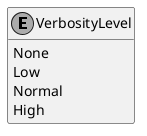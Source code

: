 ﻿@startuml
skinparam monochrome true
hide empty members

enum VerbosityLevel {
    None
    Low
    Normal
    High
}

@enduml
